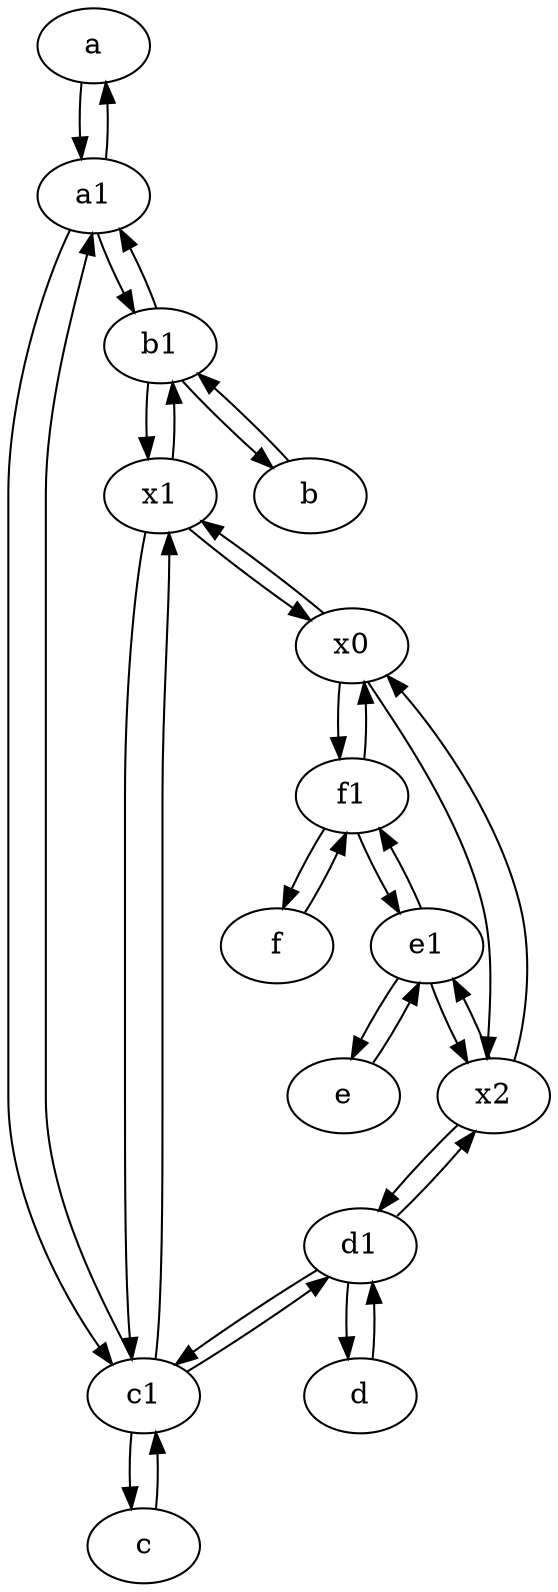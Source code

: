 digraph  {
	a [pos="40,10!"];
	x0;
	c1 [pos="30,15!"];
	b1 [pos="45,20!"];
	b [pos="50,20!"];
	d [pos="20,30!"];
	d1 [pos="25,30!"];
	c [pos="20,10!"];
	a1 [pos="40,15!"];
	e1 [pos="25,45!"];
	f1;
	x1;
	x2;
	e [pos="30,50!"];
	f [pos="15,45!"];
	b1 -> x1;
	x1 -> c1;
	a1 -> a;
	x0 -> x2;
	e1 -> x2;
	c1 -> a1;
	a1 -> b1;
	x2 -> x0;
	c -> c1;
	f1 -> f;
	e1 -> e;
	c1 -> x1;
	x1 -> b1;
	x1 -> x0;
	x2 -> e1;
	b1 -> a1;
	d -> d1;
	f -> f1;
	f1 -> x0;
	x2 -> d1;
	b -> b1;
	c1 -> d1;
	e1 -> f1;
	f1 -> e1;
	b1 -> b;
	d1 -> c1;
	x0 -> f1;
	a -> a1;
	d1 -> x2;
	x0 -> x1;
	e -> e1;
	c1 -> c;
	a1 -> c1;
	d1 -> d;

	}